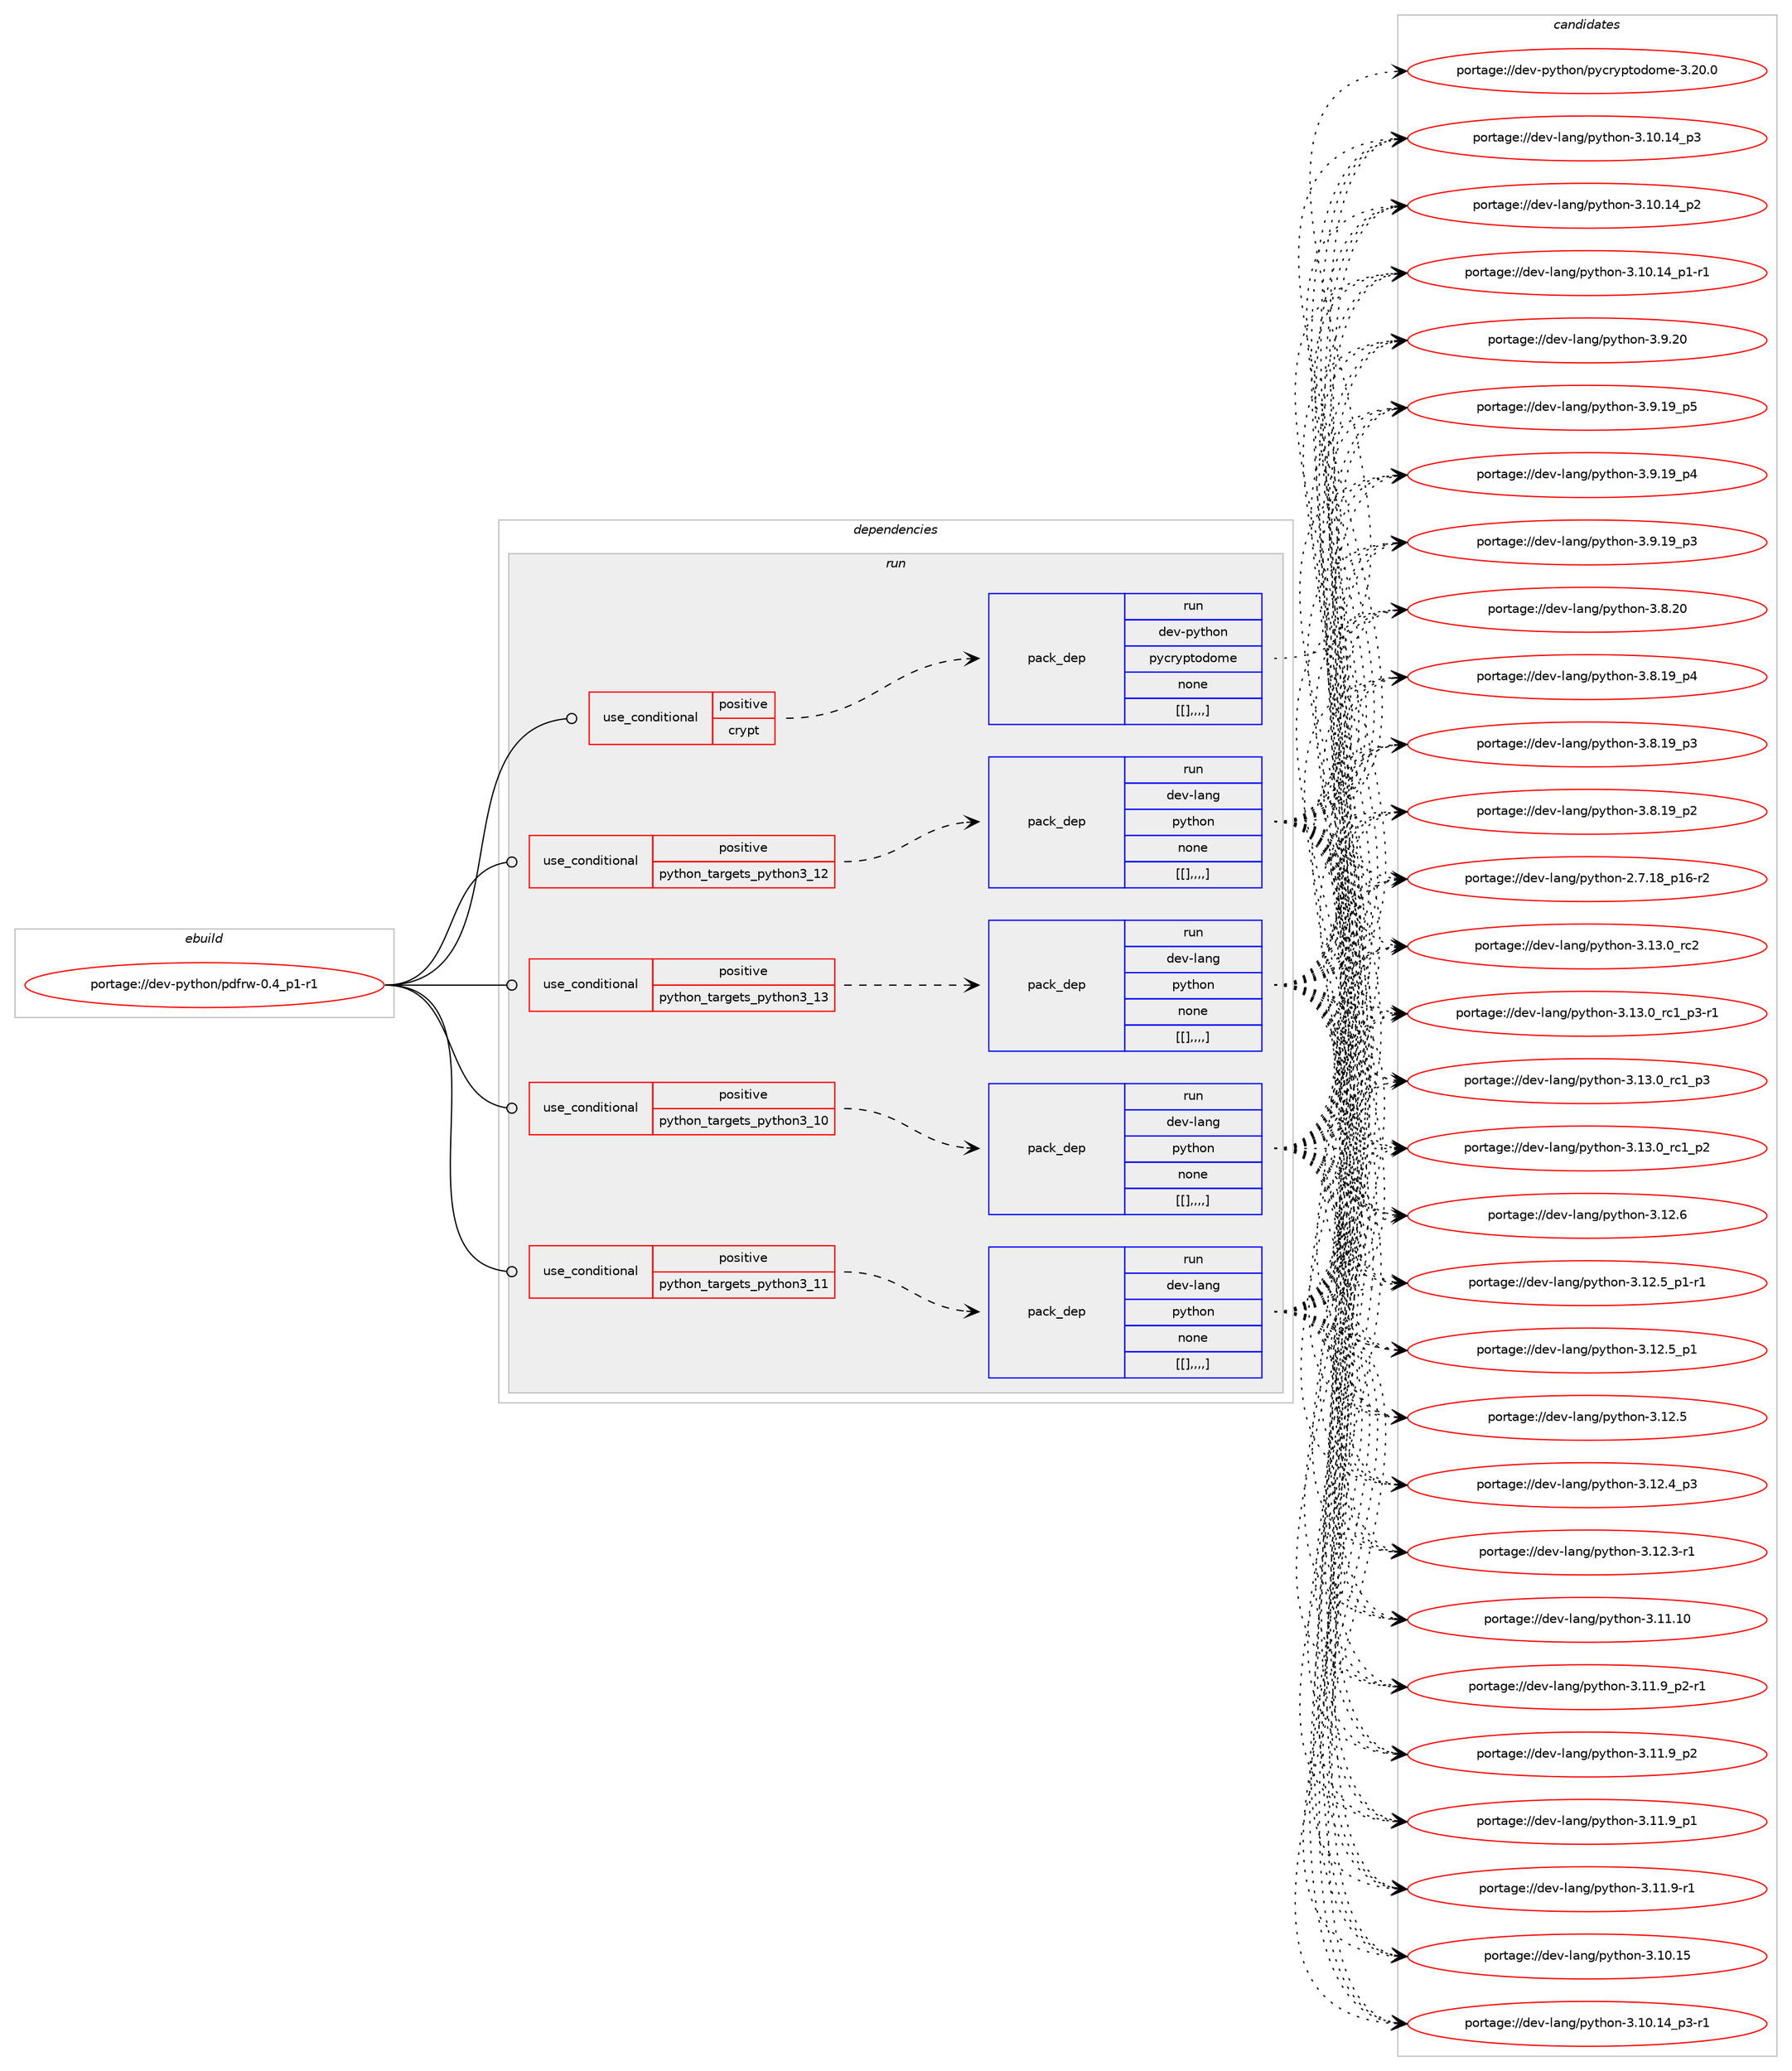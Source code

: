 digraph prolog {

# *************
# Graph options
# *************

newrank=true;
concentrate=true;
compound=true;
graph [rankdir=LR,fontname=Helvetica,fontsize=10,ranksep=1.5];#, ranksep=2.5, nodesep=0.2];
edge  [arrowhead=vee];
node  [fontname=Helvetica,fontsize=10];

# **********
# The ebuild
# **********

subgraph cluster_leftcol {
color=gray;
label=<<i>ebuild</i>>;
id [label="portage://dev-python/pdfrw-0.4_p1-r1", color=red, width=4, href="../dev-python/pdfrw-0.4_p1-r1.svg"];
}

# ****************
# The dependencies
# ****************

subgraph cluster_midcol {
color=gray;
label=<<i>dependencies</i>>;
subgraph cluster_compile {
fillcolor="#eeeeee";
style=filled;
label=<<i>compile</i>>;
}
subgraph cluster_compileandrun {
fillcolor="#eeeeee";
style=filled;
label=<<i>compile and run</i>>;
}
subgraph cluster_run {
fillcolor="#eeeeee";
style=filled;
label=<<i>run</i>>;
subgraph cond36492 {
dependency155082 [label=<<TABLE BORDER="0" CELLBORDER="1" CELLSPACING="0" CELLPADDING="4"><TR><TD ROWSPAN="3" CELLPADDING="10">use_conditional</TD></TR><TR><TD>positive</TD></TR><TR><TD>crypt</TD></TR></TABLE>>, shape=none, color=red];
subgraph pack117370 {
dependency155083 [label=<<TABLE BORDER="0" CELLBORDER="1" CELLSPACING="0" CELLPADDING="4" WIDTH="220"><TR><TD ROWSPAN="6" CELLPADDING="30">pack_dep</TD></TR><TR><TD WIDTH="110">run</TD></TR><TR><TD>dev-python</TD></TR><TR><TD>pycryptodome</TD></TR><TR><TD>none</TD></TR><TR><TD>[[],,,,]</TD></TR></TABLE>>, shape=none, color=blue];
}
dependency155082:e -> dependency155083:w [weight=20,style="dashed",arrowhead="vee"];
}
id:e -> dependency155082:w [weight=20,style="solid",arrowhead="odot"];
subgraph cond36493 {
dependency155084 [label=<<TABLE BORDER="0" CELLBORDER="1" CELLSPACING="0" CELLPADDING="4"><TR><TD ROWSPAN="3" CELLPADDING="10">use_conditional</TD></TR><TR><TD>positive</TD></TR><TR><TD>python_targets_python3_10</TD></TR></TABLE>>, shape=none, color=red];
subgraph pack117371 {
dependency155085 [label=<<TABLE BORDER="0" CELLBORDER="1" CELLSPACING="0" CELLPADDING="4" WIDTH="220"><TR><TD ROWSPAN="6" CELLPADDING="30">pack_dep</TD></TR><TR><TD WIDTH="110">run</TD></TR><TR><TD>dev-lang</TD></TR><TR><TD>python</TD></TR><TR><TD>none</TD></TR><TR><TD>[[],,,,]</TD></TR></TABLE>>, shape=none, color=blue];
}
dependency155084:e -> dependency155085:w [weight=20,style="dashed",arrowhead="vee"];
}
id:e -> dependency155084:w [weight=20,style="solid",arrowhead="odot"];
subgraph cond36494 {
dependency155086 [label=<<TABLE BORDER="0" CELLBORDER="1" CELLSPACING="0" CELLPADDING="4"><TR><TD ROWSPAN="3" CELLPADDING="10">use_conditional</TD></TR><TR><TD>positive</TD></TR><TR><TD>python_targets_python3_11</TD></TR></TABLE>>, shape=none, color=red];
subgraph pack117372 {
dependency155087 [label=<<TABLE BORDER="0" CELLBORDER="1" CELLSPACING="0" CELLPADDING="4" WIDTH="220"><TR><TD ROWSPAN="6" CELLPADDING="30">pack_dep</TD></TR><TR><TD WIDTH="110">run</TD></TR><TR><TD>dev-lang</TD></TR><TR><TD>python</TD></TR><TR><TD>none</TD></TR><TR><TD>[[],,,,]</TD></TR></TABLE>>, shape=none, color=blue];
}
dependency155086:e -> dependency155087:w [weight=20,style="dashed",arrowhead="vee"];
}
id:e -> dependency155086:w [weight=20,style="solid",arrowhead="odot"];
subgraph cond36495 {
dependency155088 [label=<<TABLE BORDER="0" CELLBORDER="1" CELLSPACING="0" CELLPADDING="4"><TR><TD ROWSPAN="3" CELLPADDING="10">use_conditional</TD></TR><TR><TD>positive</TD></TR><TR><TD>python_targets_python3_12</TD></TR></TABLE>>, shape=none, color=red];
subgraph pack117373 {
dependency155089 [label=<<TABLE BORDER="0" CELLBORDER="1" CELLSPACING="0" CELLPADDING="4" WIDTH="220"><TR><TD ROWSPAN="6" CELLPADDING="30">pack_dep</TD></TR><TR><TD WIDTH="110">run</TD></TR><TR><TD>dev-lang</TD></TR><TR><TD>python</TD></TR><TR><TD>none</TD></TR><TR><TD>[[],,,,]</TD></TR></TABLE>>, shape=none, color=blue];
}
dependency155088:e -> dependency155089:w [weight=20,style="dashed",arrowhead="vee"];
}
id:e -> dependency155088:w [weight=20,style="solid",arrowhead="odot"];
subgraph cond36496 {
dependency155090 [label=<<TABLE BORDER="0" CELLBORDER="1" CELLSPACING="0" CELLPADDING="4"><TR><TD ROWSPAN="3" CELLPADDING="10">use_conditional</TD></TR><TR><TD>positive</TD></TR><TR><TD>python_targets_python3_13</TD></TR></TABLE>>, shape=none, color=red];
subgraph pack117374 {
dependency155091 [label=<<TABLE BORDER="0" CELLBORDER="1" CELLSPACING="0" CELLPADDING="4" WIDTH="220"><TR><TD ROWSPAN="6" CELLPADDING="30">pack_dep</TD></TR><TR><TD WIDTH="110">run</TD></TR><TR><TD>dev-lang</TD></TR><TR><TD>python</TD></TR><TR><TD>none</TD></TR><TR><TD>[[],,,,]</TD></TR></TABLE>>, shape=none, color=blue];
}
dependency155090:e -> dependency155091:w [weight=20,style="dashed",arrowhead="vee"];
}
id:e -> dependency155090:w [weight=20,style="solid",arrowhead="odot"];
}
}

# **************
# The candidates
# **************

subgraph cluster_choices {
rank=same;
color=gray;
label=<<i>candidates</i>>;

subgraph choice117370 {
color=black;
nodesep=1;
choice10010111845112121116104111110471121219911412111211611110011110910145514650484648 [label="portage://dev-python/pycryptodome-3.20.0", color=red, width=4,href="../dev-python/pycryptodome-3.20.0.svg"];
dependency155083:e -> choice10010111845112121116104111110471121219911412111211611110011110910145514650484648:w [style=dotted,weight="100"];
}
subgraph choice117371 {
color=black;
nodesep=1;
choice10010111845108971101034711212111610411111045514649514648951149950 [label="portage://dev-lang/python-3.13.0_rc2", color=red, width=4,href="../dev-lang/python-3.13.0_rc2.svg"];
choice1001011184510897110103471121211161041111104551464951464895114994995112514511449 [label="portage://dev-lang/python-3.13.0_rc1_p3-r1", color=red, width=4,href="../dev-lang/python-3.13.0_rc1_p3-r1.svg"];
choice100101118451089711010347112121116104111110455146495146489511499499511251 [label="portage://dev-lang/python-3.13.0_rc1_p3", color=red, width=4,href="../dev-lang/python-3.13.0_rc1_p3.svg"];
choice100101118451089711010347112121116104111110455146495146489511499499511250 [label="portage://dev-lang/python-3.13.0_rc1_p2", color=red, width=4,href="../dev-lang/python-3.13.0_rc1_p2.svg"];
choice10010111845108971101034711212111610411111045514649504654 [label="portage://dev-lang/python-3.12.6", color=red, width=4,href="../dev-lang/python-3.12.6.svg"];
choice1001011184510897110103471121211161041111104551464950465395112494511449 [label="portage://dev-lang/python-3.12.5_p1-r1", color=red, width=4,href="../dev-lang/python-3.12.5_p1-r1.svg"];
choice100101118451089711010347112121116104111110455146495046539511249 [label="portage://dev-lang/python-3.12.5_p1", color=red, width=4,href="../dev-lang/python-3.12.5_p1.svg"];
choice10010111845108971101034711212111610411111045514649504653 [label="portage://dev-lang/python-3.12.5", color=red, width=4,href="../dev-lang/python-3.12.5.svg"];
choice100101118451089711010347112121116104111110455146495046529511251 [label="portage://dev-lang/python-3.12.4_p3", color=red, width=4,href="../dev-lang/python-3.12.4_p3.svg"];
choice100101118451089711010347112121116104111110455146495046514511449 [label="portage://dev-lang/python-3.12.3-r1", color=red, width=4,href="../dev-lang/python-3.12.3-r1.svg"];
choice1001011184510897110103471121211161041111104551464949464948 [label="portage://dev-lang/python-3.11.10", color=red, width=4,href="../dev-lang/python-3.11.10.svg"];
choice1001011184510897110103471121211161041111104551464949465795112504511449 [label="portage://dev-lang/python-3.11.9_p2-r1", color=red, width=4,href="../dev-lang/python-3.11.9_p2-r1.svg"];
choice100101118451089711010347112121116104111110455146494946579511250 [label="portage://dev-lang/python-3.11.9_p2", color=red, width=4,href="../dev-lang/python-3.11.9_p2.svg"];
choice100101118451089711010347112121116104111110455146494946579511249 [label="portage://dev-lang/python-3.11.9_p1", color=red, width=4,href="../dev-lang/python-3.11.9_p1.svg"];
choice100101118451089711010347112121116104111110455146494946574511449 [label="portage://dev-lang/python-3.11.9-r1", color=red, width=4,href="../dev-lang/python-3.11.9-r1.svg"];
choice1001011184510897110103471121211161041111104551464948464953 [label="portage://dev-lang/python-3.10.15", color=red, width=4,href="../dev-lang/python-3.10.15.svg"];
choice100101118451089711010347112121116104111110455146494846495295112514511449 [label="portage://dev-lang/python-3.10.14_p3-r1", color=red, width=4,href="../dev-lang/python-3.10.14_p3-r1.svg"];
choice10010111845108971101034711212111610411111045514649484649529511251 [label="portage://dev-lang/python-3.10.14_p3", color=red, width=4,href="../dev-lang/python-3.10.14_p3.svg"];
choice10010111845108971101034711212111610411111045514649484649529511250 [label="portage://dev-lang/python-3.10.14_p2", color=red, width=4,href="../dev-lang/python-3.10.14_p2.svg"];
choice100101118451089711010347112121116104111110455146494846495295112494511449 [label="portage://dev-lang/python-3.10.14_p1-r1", color=red, width=4,href="../dev-lang/python-3.10.14_p1-r1.svg"];
choice10010111845108971101034711212111610411111045514657465048 [label="portage://dev-lang/python-3.9.20", color=red, width=4,href="../dev-lang/python-3.9.20.svg"];
choice100101118451089711010347112121116104111110455146574649579511253 [label="portage://dev-lang/python-3.9.19_p5", color=red, width=4,href="../dev-lang/python-3.9.19_p5.svg"];
choice100101118451089711010347112121116104111110455146574649579511252 [label="portage://dev-lang/python-3.9.19_p4", color=red, width=4,href="../dev-lang/python-3.9.19_p4.svg"];
choice100101118451089711010347112121116104111110455146574649579511251 [label="portage://dev-lang/python-3.9.19_p3", color=red, width=4,href="../dev-lang/python-3.9.19_p3.svg"];
choice10010111845108971101034711212111610411111045514656465048 [label="portage://dev-lang/python-3.8.20", color=red, width=4,href="../dev-lang/python-3.8.20.svg"];
choice100101118451089711010347112121116104111110455146564649579511252 [label="portage://dev-lang/python-3.8.19_p4", color=red, width=4,href="../dev-lang/python-3.8.19_p4.svg"];
choice100101118451089711010347112121116104111110455146564649579511251 [label="portage://dev-lang/python-3.8.19_p3", color=red, width=4,href="../dev-lang/python-3.8.19_p3.svg"];
choice100101118451089711010347112121116104111110455146564649579511250 [label="portage://dev-lang/python-3.8.19_p2", color=red, width=4,href="../dev-lang/python-3.8.19_p2.svg"];
choice100101118451089711010347112121116104111110455046554649569511249544511450 [label="portage://dev-lang/python-2.7.18_p16-r2", color=red, width=4,href="../dev-lang/python-2.7.18_p16-r2.svg"];
dependency155085:e -> choice10010111845108971101034711212111610411111045514649514648951149950:w [style=dotted,weight="100"];
dependency155085:e -> choice1001011184510897110103471121211161041111104551464951464895114994995112514511449:w [style=dotted,weight="100"];
dependency155085:e -> choice100101118451089711010347112121116104111110455146495146489511499499511251:w [style=dotted,weight="100"];
dependency155085:e -> choice100101118451089711010347112121116104111110455146495146489511499499511250:w [style=dotted,weight="100"];
dependency155085:e -> choice10010111845108971101034711212111610411111045514649504654:w [style=dotted,weight="100"];
dependency155085:e -> choice1001011184510897110103471121211161041111104551464950465395112494511449:w [style=dotted,weight="100"];
dependency155085:e -> choice100101118451089711010347112121116104111110455146495046539511249:w [style=dotted,weight="100"];
dependency155085:e -> choice10010111845108971101034711212111610411111045514649504653:w [style=dotted,weight="100"];
dependency155085:e -> choice100101118451089711010347112121116104111110455146495046529511251:w [style=dotted,weight="100"];
dependency155085:e -> choice100101118451089711010347112121116104111110455146495046514511449:w [style=dotted,weight="100"];
dependency155085:e -> choice1001011184510897110103471121211161041111104551464949464948:w [style=dotted,weight="100"];
dependency155085:e -> choice1001011184510897110103471121211161041111104551464949465795112504511449:w [style=dotted,weight="100"];
dependency155085:e -> choice100101118451089711010347112121116104111110455146494946579511250:w [style=dotted,weight="100"];
dependency155085:e -> choice100101118451089711010347112121116104111110455146494946579511249:w [style=dotted,weight="100"];
dependency155085:e -> choice100101118451089711010347112121116104111110455146494946574511449:w [style=dotted,weight="100"];
dependency155085:e -> choice1001011184510897110103471121211161041111104551464948464953:w [style=dotted,weight="100"];
dependency155085:e -> choice100101118451089711010347112121116104111110455146494846495295112514511449:w [style=dotted,weight="100"];
dependency155085:e -> choice10010111845108971101034711212111610411111045514649484649529511251:w [style=dotted,weight="100"];
dependency155085:e -> choice10010111845108971101034711212111610411111045514649484649529511250:w [style=dotted,weight="100"];
dependency155085:e -> choice100101118451089711010347112121116104111110455146494846495295112494511449:w [style=dotted,weight="100"];
dependency155085:e -> choice10010111845108971101034711212111610411111045514657465048:w [style=dotted,weight="100"];
dependency155085:e -> choice100101118451089711010347112121116104111110455146574649579511253:w [style=dotted,weight="100"];
dependency155085:e -> choice100101118451089711010347112121116104111110455146574649579511252:w [style=dotted,weight="100"];
dependency155085:e -> choice100101118451089711010347112121116104111110455146574649579511251:w [style=dotted,weight="100"];
dependency155085:e -> choice10010111845108971101034711212111610411111045514656465048:w [style=dotted,weight="100"];
dependency155085:e -> choice100101118451089711010347112121116104111110455146564649579511252:w [style=dotted,weight="100"];
dependency155085:e -> choice100101118451089711010347112121116104111110455146564649579511251:w [style=dotted,weight="100"];
dependency155085:e -> choice100101118451089711010347112121116104111110455146564649579511250:w [style=dotted,weight="100"];
dependency155085:e -> choice100101118451089711010347112121116104111110455046554649569511249544511450:w [style=dotted,weight="100"];
}
subgraph choice117372 {
color=black;
nodesep=1;
choice10010111845108971101034711212111610411111045514649514648951149950 [label="portage://dev-lang/python-3.13.0_rc2", color=red, width=4,href="../dev-lang/python-3.13.0_rc2.svg"];
choice1001011184510897110103471121211161041111104551464951464895114994995112514511449 [label="portage://dev-lang/python-3.13.0_rc1_p3-r1", color=red, width=4,href="../dev-lang/python-3.13.0_rc1_p3-r1.svg"];
choice100101118451089711010347112121116104111110455146495146489511499499511251 [label="portage://dev-lang/python-3.13.0_rc1_p3", color=red, width=4,href="../dev-lang/python-3.13.0_rc1_p3.svg"];
choice100101118451089711010347112121116104111110455146495146489511499499511250 [label="portage://dev-lang/python-3.13.0_rc1_p2", color=red, width=4,href="../dev-lang/python-3.13.0_rc1_p2.svg"];
choice10010111845108971101034711212111610411111045514649504654 [label="portage://dev-lang/python-3.12.6", color=red, width=4,href="../dev-lang/python-3.12.6.svg"];
choice1001011184510897110103471121211161041111104551464950465395112494511449 [label="portage://dev-lang/python-3.12.5_p1-r1", color=red, width=4,href="../dev-lang/python-3.12.5_p1-r1.svg"];
choice100101118451089711010347112121116104111110455146495046539511249 [label="portage://dev-lang/python-3.12.5_p1", color=red, width=4,href="../dev-lang/python-3.12.5_p1.svg"];
choice10010111845108971101034711212111610411111045514649504653 [label="portage://dev-lang/python-3.12.5", color=red, width=4,href="../dev-lang/python-3.12.5.svg"];
choice100101118451089711010347112121116104111110455146495046529511251 [label="portage://dev-lang/python-3.12.4_p3", color=red, width=4,href="../dev-lang/python-3.12.4_p3.svg"];
choice100101118451089711010347112121116104111110455146495046514511449 [label="portage://dev-lang/python-3.12.3-r1", color=red, width=4,href="../dev-lang/python-3.12.3-r1.svg"];
choice1001011184510897110103471121211161041111104551464949464948 [label="portage://dev-lang/python-3.11.10", color=red, width=4,href="../dev-lang/python-3.11.10.svg"];
choice1001011184510897110103471121211161041111104551464949465795112504511449 [label="portage://dev-lang/python-3.11.9_p2-r1", color=red, width=4,href="../dev-lang/python-3.11.9_p2-r1.svg"];
choice100101118451089711010347112121116104111110455146494946579511250 [label="portage://dev-lang/python-3.11.9_p2", color=red, width=4,href="../dev-lang/python-3.11.9_p2.svg"];
choice100101118451089711010347112121116104111110455146494946579511249 [label="portage://dev-lang/python-3.11.9_p1", color=red, width=4,href="../dev-lang/python-3.11.9_p1.svg"];
choice100101118451089711010347112121116104111110455146494946574511449 [label="portage://dev-lang/python-3.11.9-r1", color=red, width=4,href="../dev-lang/python-3.11.9-r1.svg"];
choice1001011184510897110103471121211161041111104551464948464953 [label="portage://dev-lang/python-3.10.15", color=red, width=4,href="../dev-lang/python-3.10.15.svg"];
choice100101118451089711010347112121116104111110455146494846495295112514511449 [label="portage://dev-lang/python-3.10.14_p3-r1", color=red, width=4,href="../dev-lang/python-3.10.14_p3-r1.svg"];
choice10010111845108971101034711212111610411111045514649484649529511251 [label="portage://dev-lang/python-3.10.14_p3", color=red, width=4,href="../dev-lang/python-3.10.14_p3.svg"];
choice10010111845108971101034711212111610411111045514649484649529511250 [label="portage://dev-lang/python-3.10.14_p2", color=red, width=4,href="../dev-lang/python-3.10.14_p2.svg"];
choice100101118451089711010347112121116104111110455146494846495295112494511449 [label="portage://dev-lang/python-3.10.14_p1-r1", color=red, width=4,href="../dev-lang/python-3.10.14_p1-r1.svg"];
choice10010111845108971101034711212111610411111045514657465048 [label="portage://dev-lang/python-3.9.20", color=red, width=4,href="../dev-lang/python-3.9.20.svg"];
choice100101118451089711010347112121116104111110455146574649579511253 [label="portage://dev-lang/python-3.9.19_p5", color=red, width=4,href="../dev-lang/python-3.9.19_p5.svg"];
choice100101118451089711010347112121116104111110455146574649579511252 [label="portage://dev-lang/python-3.9.19_p4", color=red, width=4,href="../dev-lang/python-3.9.19_p4.svg"];
choice100101118451089711010347112121116104111110455146574649579511251 [label="portage://dev-lang/python-3.9.19_p3", color=red, width=4,href="../dev-lang/python-3.9.19_p3.svg"];
choice10010111845108971101034711212111610411111045514656465048 [label="portage://dev-lang/python-3.8.20", color=red, width=4,href="../dev-lang/python-3.8.20.svg"];
choice100101118451089711010347112121116104111110455146564649579511252 [label="portage://dev-lang/python-3.8.19_p4", color=red, width=4,href="../dev-lang/python-3.8.19_p4.svg"];
choice100101118451089711010347112121116104111110455146564649579511251 [label="portage://dev-lang/python-3.8.19_p3", color=red, width=4,href="../dev-lang/python-3.8.19_p3.svg"];
choice100101118451089711010347112121116104111110455146564649579511250 [label="portage://dev-lang/python-3.8.19_p2", color=red, width=4,href="../dev-lang/python-3.8.19_p2.svg"];
choice100101118451089711010347112121116104111110455046554649569511249544511450 [label="portage://dev-lang/python-2.7.18_p16-r2", color=red, width=4,href="../dev-lang/python-2.7.18_p16-r2.svg"];
dependency155087:e -> choice10010111845108971101034711212111610411111045514649514648951149950:w [style=dotted,weight="100"];
dependency155087:e -> choice1001011184510897110103471121211161041111104551464951464895114994995112514511449:w [style=dotted,weight="100"];
dependency155087:e -> choice100101118451089711010347112121116104111110455146495146489511499499511251:w [style=dotted,weight="100"];
dependency155087:e -> choice100101118451089711010347112121116104111110455146495146489511499499511250:w [style=dotted,weight="100"];
dependency155087:e -> choice10010111845108971101034711212111610411111045514649504654:w [style=dotted,weight="100"];
dependency155087:e -> choice1001011184510897110103471121211161041111104551464950465395112494511449:w [style=dotted,weight="100"];
dependency155087:e -> choice100101118451089711010347112121116104111110455146495046539511249:w [style=dotted,weight="100"];
dependency155087:e -> choice10010111845108971101034711212111610411111045514649504653:w [style=dotted,weight="100"];
dependency155087:e -> choice100101118451089711010347112121116104111110455146495046529511251:w [style=dotted,weight="100"];
dependency155087:e -> choice100101118451089711010347112121116104111110455146495046514511449:w [style=dotted,weight="100"];
dependency155087:e -> choice1001011184510897110103471121211161041111104551464949464948:w [style=dotted,weight="100"];
dependency155087:e -> choice1001011184510897110103471121211161041111104551464949465795112504511449:w [style=dotted,weight="100"];
dependency155087:e -> choice100101118451089711010347112121116104111110455146494946579511250:w [style=dotted,weight="100"];
dependency155087:e -> choice100101118451089711010347112121116104111110455146494946579511249:w [style=dotted,weight="100"];
dependency155087:e -> choice100101118451089711010347112121116104111110455146494946574511449:w [style=dotted,weight="100"];
dependency155087:e -> choice1001011184510897110103471121211161041111104551464948464953:w [style=dotted,weight="100"];
dependency155087:e -> choice100101118451089711010347112121116104111110455146494846495295112514511449:w [style=dotted,weight="100"];
dependency155087:e -> choice10010111845108971101034711212111610411111045514649484649529511251:w [style=dotted,weight="100"];
dependency155087:e -> choice10010111845108971101034711212111610411111045514649484649529511250:w [style=dotted,weight="100"];
dependency155087:e -> choice100101118451089711010347112121116104111110455146494846495295112494511449:w [style=dotted,weight="100"];
dependency155087:e -> choice10010111845108971101034711212111610411111045514657465048:w [style=dotted,weight="100"];
dependency155087:e -> choice100101118451089711010347112121116104111110455146574649579511253:w [style=dotted,weight="100"];
dependency155087:e -> choice100101118451089711010347112121116104111110455146574649579511252:w [style=dotted,weight="100"];
dependency155087:e -> choice100101118451089711010347112121116104111110455146574649579511251:w [style=dotted,weight="100"];
dependency155087:e -> choice10010111845108971101034711212111610411111045514656465048:w [style=dotted,weight="100"];
dependency155087:e -> choice100101118451089711010347112121116104111110455146564649579511252:w [style=dotted,weight="100"];
dependency155087:e -> choice100101118451089711010347112121116104111110455146564649579511251:w [style=dotted,weight="100"];
dependency155087:e -> choice100101118451089711010347112121116104111110455146564649579511250:w [style=dotted,weight="100"];
dependency155087:e -> choice100101118451089711010347112121116104111110455046554649569511249544511450:w [style=dotted,weight="100"];
}
subgraph choice117373 {
color=black;
nodesep=1;
choice10010111845108971101034711212111610411111045514649514648951149950 [label="portage://dev-lang/python-3.13.0_rc2", color=red, width=4,href="../dev-lang/python-3.13.0_rc2.svg"];
choice1001011184510897110103471121211161041111104551464951464895114994995112514511449 [label="portage://dev-lang/python-3.13.0_rc1_p3-r1", color=red, width=4,href="../dev-lang/python-3.13.0_rc1_p3-r1.svg"];
choice100101118451089711010347112121116104111110455146495146489511499499511251 [label="portage://dev-lang/python-3.13.0_rc1_p3", color=red, width=4,href="../dev-lang/python-3.13.0_rc1_p3.svg"];
choice100101118451089711010347112121116104111110455146495146489511499499511250 [label="portage://dev-lang/python-3.13.0_rc1_p2", color=red, width=4,href="../dev-lang/python-3.13.0_rc1_p2.svg"];
choice10010111845108971101034711212111610411111045514649504654 [label="portage://dev-lang/python-3.12.6", color=red, width=4,href="../dev-lang/python-3.12.6.svg"];
choice1001011184510897110103471121211161041111104551464950465395112494511449 [label="portage://dev-lang/python-3.12.5_p1-r1", color=red, width=4,href="../dev-lang/python-3.12.5_p1-r1.svg"];
choice100101118451089711010347112121116104111110455146495046539511249 [label="portage://dev-lang/python-3.12.5_p1", color=red, width=4,href="../dev-lang/python-3.12.5_p1.svg"];
choice10010111845108971101034711212111610411111045514649504653 [label="portage://dev-lang/python-3.12.5", color=red, width=4,href="../dev-lang/python-3.12.5.svg"];
choice100101118451089711010347112121116104111110455146495046529511251 [label="portage://dev-lang/python-3.12.4_p3", color=red, width=4,href="../dev-lang/python-3.12.4_p3.svg"];
choice100101118451089711010347112121116104111110455146495046514511449 [label="portage://dev-lang/python-3.12.3-r1", color=red, width=4,href="../dev-lang/python-3.12.3-r1.svg"];
choice1001011184510897110103471121211161041111104551464949464948 [label="portage://dev-lang/python-3.11.10", color=red, width=4,href="../dev-lang/python-3.11.10.svg"];
choice1001011184510897110103471121211161041111104551464949465795112504511449 [label="portage://dev-lang/python-3.11.9_p2-r1", color=red, width=4,href="../dev-lang/python-3.11.9_p2-r1.svg"];
choice100101118451089711010347112121116104111110455146494946579511250 [label="portage://dev-lang/python-3.11.9_p2", color=red, width=4,href="../dev-lang/python-3.11.9_p2.svg"];
choice100101118451089711010347112121116104111110455146494946579511249 [label="portage://dev-lang/python-3.11.9_p1", color=red, width=4,href="../dev-lang/python-3.11.9_p1.svg"];
choice100101118451089711010347112121116104111110455146494946574511449 [label="portage://dev-lang/python-3.11.9-r1", color=red, width=4,href="../dev-lang/python-3.11.9-r1.svg"];
choice1001011184510897110103471121211161041111104551464948464953 [label="portage://dev-lang/python-3.10.15", color=red, width=4,href="../dev-lang/python-3.10.15.svg"];
choice100101118451089711010347112121116104111110455146494846495295112514511449 [label="portage://dev-lang/python-3.10.14_p3-r1", color=red, width=4,href="../dev-lang/python-3.10.14_p3-r1.svg"];
choice10010111845108971101034711212111610411111045514649484649529511251 [label="portage://dev-lang/python-3.10.14_p3", color=red, width=4,href="../dev-lang/python-3.10.14_p3.svg"];
choice10010111845108971101034711212111610411111045514649484649529511250 [label="portage://dev-lang/python-3.10.14_p2", color=red, width=4,href="../dev-lang/python-3.10.14_p2.svg"];
choice100101118451089711010347112121116104111110455146494846495295112494511449 [label="portage://dev-lang/python-3.10.14_p1-r1", color=red, width=4,href="../dev-lang/python-3.10.14_p1-r1.svg"];
choice10010111845108971101034711212111610411111045514657465048 [label="portage://dev-lang/python-3.9.20", color=red, width=4,href="../dev-lang/python-3.9.20.svg"];
choice100101118451089711010347112121116104111110455146574649579511253 [label="portage://dev-lang/python-3.9.19_p5", color=red, width=4,href="../dev-lang/python-3.9.19_p5.svg"];
choice100101118451089711010347112121116104111110455146574649579511252 [label="portage://dev-lang/python-3.9.19_p4", color=red, width=4,href="../dev-lang/python-3.9.19_p4.svg"];
choice100101118451089711010347112121116104111110455146574649579511251 [label="portage://dev-lang/python-3.9.19_p3", color=red, width=4,href="../dev-lang/python-3.9.19_p3.svg"];
choice10010111845108971101034711212111610411111045514656465048 [label="portage://dev-lang/python-3.8.20", color=red, width=4,href="../dev-lang/python-3.8.20.svg"];
choice100101118451089711010347112121116104111110455146564649579511252 [label="portage://dev-lang/python-3.8.19_p4", color=red, width=4,href="../dev-lang/python-3.8.19_p4.svg"];
choice100101118451089711010347112121116104111110455146564649579511251 [label="portage://dev-lang/python-3.8.19_p3", color=red, width=4,href="../dev-lang/python-3.8.19_p3.svg"];
choice100101118451089711010347112121116104111110455146564649579511250 [label="portage://dev-lang/python-3.8.19_p2", color=red, width=4,href="../dev-lang/python-3.8.19_p2.svg"];
choice100101118451089711010347112121116104111110455046554649569511249544511450 [label="portage://dev-lang/python-2.7.18_p16-r2", color=red, width=4,href="../dev-lang/python-2.7.18_p16-r2.svg"];
dependency155089:e -> choice10010111845108971101034711212111610411111045514649514648951149950:w [style=dotted,weight="100"];
dependency155089:e -> choice1001011184510897110103471121211161041111104551464951464895114994995112514511449:w [style=dotted,weight="100"];
dependency155089:e -> choice100101118451089711010347112121116104111110455146495146489511499499511251:w [style=dotted,weight="100"];
dependency155089:e -> choice100101118451089711010347112121116104111110455146495146489511499499511250:w [style=dotted,weight="100"];
dependency155089:e -> choice10010111845108971101034711212111610411111045514649504654:w [style=dotted,weight="100"];
dependency155089:e -> choice1001011184510897110103471121211161041111104551464950465395112494511449:w [style=dotted,weight="100"];
dependency155089:e -> choice100101118451089711010347112121116104111110455146495046539511249:w [style=dotted,weight="100"];
dependency155089:e -> choice10010111845108971101034711212111610411111045514649504653:w [style=dotted,weight="100"];
dependency155089:e -> choice100101118451089711010347112121116104111110455146495046529511251:w [style=dotted,weight="100"];
dependency155089:e -> choice100101118451089711010347112121116104111110455146495046514511449:w [style=dotted,weight="100"];
dependency155089:e -> choice1001011184510897110103471121211161041111104551464949464948:w [style=dotted,weight="100"];
dependency155089:e -> choice1001011184510897110103471121211161041111104551464949465795112504511449:w [style=dotted,weight="100"];
dependency155089:e -> choice100101118451089711010347112121116104111110455146494946579511250:w [style=dotted,weight="100"];
dependency155089:e -> choice100101118451089711010347112121116104111110455146494946579511249:w [style=dotted,weight="100"];
dependency155089:e -> choice100101118451089711010347112121116104111110455146494946574511449:w [style=dotted,weight="100"];
dependency155089:e -> choice1001011184510897110103471121211161041111104551464948464953:w [style=dotted,weight="100"];
dependency155089:e -> choice100101118451089711010347112121116104111110455146494846495295112514511449:w [style=dotted,weight="100"];
dependency155089:e -> choice10010111845108971101034711212111610411111045514649484649529511251:w [style=dotted,weight="100"];
dependency155089:e -> choice10010111845108971101034711212111610411111045514649484649529511250:w [style=dotted,weight="100"];
dependency155089:e -> choice100101118451089711010347112121116104111110455146494846495295112494511449:w [style=dotted,weight="100"];
dependency155089:e -> choice10010111845108971101034711212111610411111045514657465048:w [style=dotted,weight="100"];
dependency155089:e -> choice100101118451089711010347112121116104111110455146574649579511253:w [style=dotted,weight="100"];
dependency155089:e -> choice100101118451089711010347112121116104111110455146574649579511252:w [style=dotted,weight="100"];
dependency155089:e -> choice100101118451089711010347112121116104111110455146574649579511251:w [style=dotted,weight="100"];
dependency155089:e -> choice10010111845108971101034711212111610411111045514656465048:w [style=dotted,weight="100"];
dependency155089:e -> choice100101118451089711010347112121116104111110455146564649579511252:w [style=dotted,weight="100"];
dependency155089:e -> choice100101118451089711010347112121116104111110455146564649579511251:w [style=dotted,weight="100"];
dependency155089:e -> choice100101118451089711010347112121116104111110455146564649579511250:w [style=dotted,weight="100"];
dependency155089:e -> choice100101118451089711010347112121116104111110455046554649569511249544511450:w [style=dotted,weight="100"];
}
subgraph choice117374 {
color=black;
nodesep=1;
choice10010111845108971101034711212111610411111045514649514648951149950 [label="portage://dev-lang/python-3.13.0_rc2", color=red, width=4,href="../dev-lang/python-3.13.0_rc2.svg"];
choice1001011184510897110103471121211161041111104551464951464895114994995112514511449 [label="portage://dev-lang/python-3.13.0_rc1_p3-r1", color=red, width=4,href="../dev-lang/python-3.13.0_rc1_p3-r1.svg"];
choice100101118451089711010347112121116104111110455146495146489511499499511251 [label="portage://dev-lang/python-3.13.0_rc1_p3", color=red, width=4,href="../dev-lang/python-3.13.0_rc1_p3.svg"];
choice100101118451089711010347112121116104111110455146495146489511499499511250 [label="portage://dev-lang/python-3.13.0_rc1_p2", color=red, width=4,href="../dev-lang/python-3.13.0_rc1_p2.svg"];
choice10010111845108971101034711212111610411111045514649504654 [label="portage://dev-lang/python-3.12.6", color=red, width=4,href="../dev-lang/python-3.12.6.svg"];
choice1001011184510897110103471121211161041111104551464950465395112494511449 [label="portage://dev-lang/python-3.12.5_p1-r1", color=red, width=4,href="../dev-lang/python-3.12.5_p1-r1.svg"];
choice100101118451089711010347112121116104111110455146495046539511249 [label="portage://dev-lang/python-3.12.5_p1", color=red, width=4,href="../dev-lang/python-3.12.5_p1.svg"];
choice10010111845108971101034711212111610411111045514649504653 [label="portage://dev-lang/python-3.12.5", color=red, width=4,href="../dev-lang/python-3.12.5.svg"];
choice100101118451089711010347112121116104111110455146495046529511251 [label="portage://dev-lang/python-3.12.4_p3", color=red, width=4,href="../dev-lang/python-3.12.4_p3.svg"];
choice100101118451089711010347112121116104111110455146495046514511449 [label="portage://dev-lang/python-3.12.3-r1", color=red, width=4,href="../dev-lang/python-3.12.3-r1.svg"];
choice1001011184510897110103471121211161041111104551464949464948 [label="portage://dev-lang/python-3.11.10", color=red, width=4,href="../dev-lang/python-3.11.10.svg"];
choice1001011184510897110103471121211161041111104551464949465795112504511449 [label="portage://dev-lang/python-3.11.9_p2-r1", color=red, width=4,href="../dev-lang/python-3.11.9_p2-r1.svg"];
choice100101118451089711010347112121116104111110455146494946579511250 [label="portage://dev-lang/python-3.11.9_p2", color=red, width=4,href="../dev-lang/python-3.11.9_p2.svg"];
choice100101118451089711010347112121116104111110455146494946579511249 [label="portage://dev-lang/python-3.11.9_p1", color=red, width=4,href="../dev-lang/python-3.11.9_p1.svg"];
choice100101118451089711010347112121116104111110455146494946574511449 [label="portage://dev-lang/python-3.11.9-r1", color=red, width=4,href="../dev-lang/python-3.11.9-r1.svg"];
choice1001011184510897110103471121211161041111104551464948464953 [label="portage://dev-lang/python-3.10.15", color=red, width=4,href="../dev-lang/python-3.10.15.svg"];
choice100101118451089711010347112121116104111110455146494846495295112514511449 [label="portage://dev-lang/python-3.10.14_p3-r1", color=red, width=4,href="../dev-lang/python-3.10.14_p3-r1.svg"];
choice10010111845108971101034711212111610411111045514649484649529511251 [label="portage://dev-lang/python-3.10.14_p3", color=red, width=4,href="../dev-lang/python-3.10.14_p3.svg"];
choice10010111845108971101034711212111610411111045514649484649529511250 [label="portage://dev-lang/python-3.10.14_p2", color=red, width=4,href="../dev-lang/python-3.10.14_p2.svg"];
choice100101118451089711010347112121116104111110455146494846495295112494511449 [label="portage://dev-lang/python-3.10.14_p1-r1", color=red, width=4,href="../dev-lang/python-3.10.14_p1-r1.svg"];
choice10010111845108971101034711212111610411111045514657465048 [label="portage://dev-lang/python-3.9.20", color=red, width=4,href="../dev-lang/python-3.9.20.svg"];
choice100101118451089711010347112121116104111110455146574649579511253 [label="portage://dev-lang/python-3.9.19_p5", color=red, width=4,href="../dev-lang/python-3.9.19_p5.svg"];
choice100101118451089711010347112121116104111110455146574649579511252 [label="portage://dev-lang/python-3.9.19_p4", color=red, width=4,href="../dev-lang/python-3.9.19_p4.svg"];
choice100101118451089711010347112121116104111110455146574649579511251 [label="portage://dev-lang/python-3.9.19_p3", color=red, width=4,href="../dev-lang/python-3.9.19_p3.svg"];
choice10010111845108971101034711212111610411111045514656465048 [label="portage://dev-lang/python-3.8.20", color=red, width=4,href="../dev-lang/python-3.8.20.svg"];
choice100101118451089711010347112121116104111110455146564649579511252 [label="portage://dev-lang/python-3.8.19_p4", color=red, width=4,href="../dev-lang/python-3.8.19_p4.svg"];
choice100101118451089711010347112121116104111110455146564649579511251 [label="portage://dev-lang/python-3.8.19_p3", color=red, width=4,href="../dev-lang/python-3.8.19_p3.svg"];
choice100101118451089711010347112121116104111110455146564649579511250 [label="portage://dev-lang/python-3.8.19_p2", color=red, width=4,href="../dev-lang/python-3.8.19_p2.svg"];
choice100101118451089711010347112121116104111110455046554649569511249544511450 [label="portage://dev-lang/python-2.7.18_p16-r2", color=red, width=4,href="../dev-lang/python-2.7.18_p16-r2.svg"];
dependency155091:e -> choice10010111845108971101034711212111610411111045514649514648951149950:w [style=dotted,weight="100"];
dependency155091:e -> choice1001011184510897110103471121211161041111104551464951464895114994995112514511449:w [style=dotted,weight="100"];
dependency155091:e -> choice100101118451089711010347112121116104111110455146495146489511499499511251:w [style=dotted,weight="100"];
dependency155091:e -> choice100101118451089711010347112121116104111110455146495146489511499499511250:w [style=dotted,weight="100"];
dependency155091:e -> choice10010111845108971101034711212111610411111045514649504654:w [style=dotted,weight="100"];
dependency155091:e -> choice1001011184510897110103471121211161041111104551464950465395112494511449:w [style=dotted,weight="100"];
dependency155091:e -> choice100101118451089711010347112121116104111110455146495046539511249:w [style=dotted,weight="100"];
dependency155091:e -> choice10010111845108971101034711212111610411111045514649504653:w [style=dotted,weight="100"];
dependency155091:e -> choice100101118451089711010347112121116104111110455146495046529511251:w [style=dotted,weight="100"];
dependency155091:e -> choice100101118451089711010347112121116104111110455146495046514511449:w [style=dotted,weight="100"];
dependency155091:e -> choice1001011184510897110103471121211161041111104551464949464948:w [style=dotted,weight="100"];
dependency155091:e -> choice1001011184510897110103471121211161041111104551464949465795112504511449:w [style=dotted,weight="100"];
dependency155091:e -> choice100101118451089711010347112121116104111110455146494946579511250:w [style=dotted,weight="100"];
dependency155091:e -> choice100101118451089711010347112121116104111110455146494946579511249:w [style=dotted,weight="100"];
dependency155091:e -> choice100101118451089711010347112121116104111110455146494946574511449:w [style=dotted,weight="100"];
dependency155091:e -> choice1001011184510897110103471121211161041111104551464948464953:w [style=dotted,weight="100"];
dependency155091:e -> choice100101118451089711010347112121116104111110455146494846495295112514511449:w [style=dotted,weight="100"];
dependency155091:e -> choice10010111845108971101034711212111610411111045514649484649529511251:w [style=dotted,weight="100"];
dependency155091:e -> choice10010111845108971101034711212111610411111045514649484649529511250:w [style=dotted,weight="100"];
dependency155091:e -> choice100101118451089711010347112121116104111110455146494846495295112494511449:w [style=dotted,weight="100"];
dependency155091:e -> choice10010111845108971101034711212111610411111045514657465048:w [style=dotted,weight="100"];
dependency155091:e -> choice100101118451089711010347112121116104111110455146574649579511253:w [style=dotted,weight="100"];
dependency155091:e -> choice100101118451089711010347112121116104111110455146574649579511252:w [style=dotted,weight="100"];
dependency155091:e -> choice100101118451089711010347112121116104111110455146574649579511251:w [style=dotted,weight="100"];
dependency155091:e -> choice10010111845108971101034711212111610411111045514656465048:w [style=dotted,weight="100"];
dependency155091:e -> choice100101118451089711010347112121116104111110455146564649579511252:w [style=dotted,weight="100"];
dependency155091:e -> choice100101118451089711010347112121116104111110455146564649579511251:w [style=dotted,weight="100"];
dependency155091:e -> choice100101118451089711010347112121116104111110455146564649579511250:w [style=dotted,weight="100"];
dependency155091:e -> choice100101118451089711010347112121116104111110455046554649569511249544511450:w [style=dotted,weight="100"];
}
}

}
